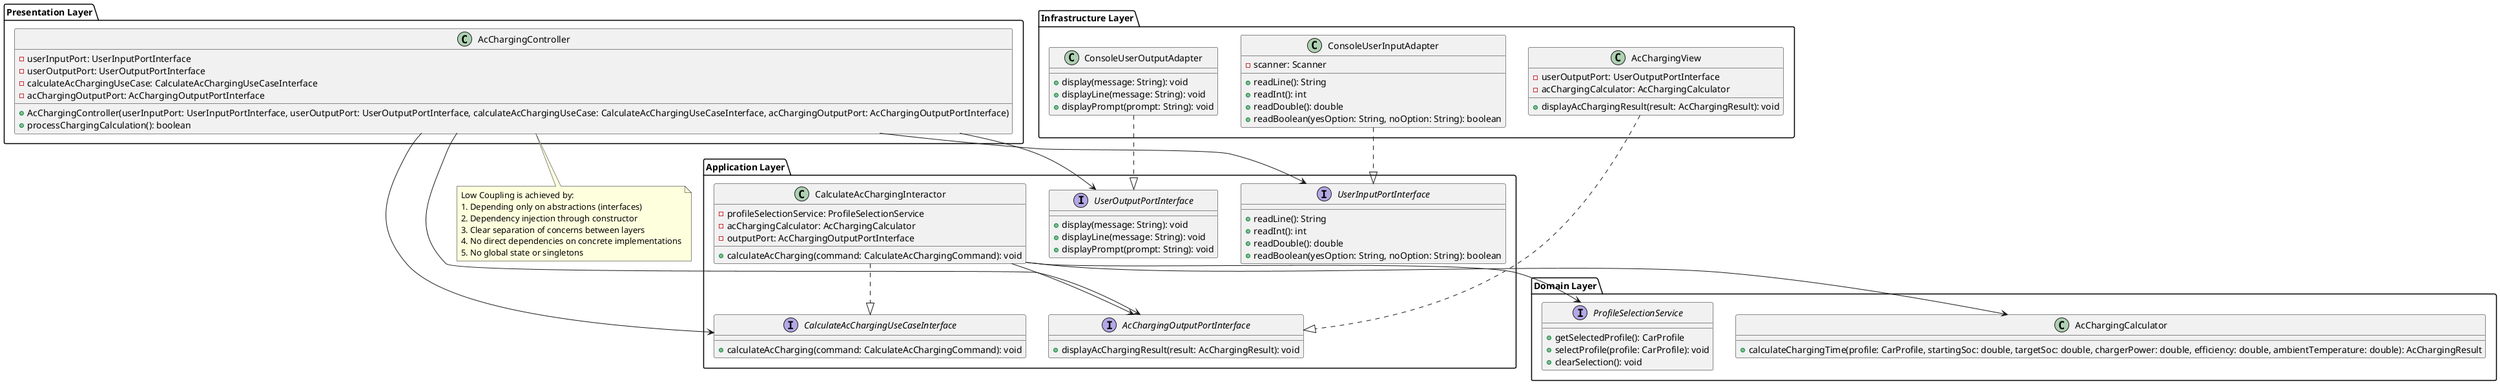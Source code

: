 @startuml GRASP_Low_Coupling

package "Presentation Layer" {
  class AcChargingController {
    -userInputPort: UserInputPortInterface
    -userOutputPort: UserOutputPortInterface
    -calculateAcChargingUseCase: CalculateAcChargingUseCaseInterface
    -acChargingOutputPort: AcChargingOutputPortInterface
    +AcChargingController(userInputPort: UserInputPortInterface, userOutputPort: UserOutputPortInterface, calculateAcChargingUseCase: CalculateAcChargingUseCaseInterface, acChargingOutputPort: AcChargingOutputPortInterface)
    +processChargingCalculation(): boolean
  }
}

package "Application Layer" {
  interface UserInputPortInterface {
    +readLine(): String
    +readInt(): int
    +readDouble(): double
    +readBoolean(yesOption: String, noOption: String): boolean
  }
  
  interface UserOutputPortInterface {
    +display(message: String): void
    +displayLine(message: String): void
    +displayPrompt(prompt: String): void
  }
  
  interface CalculateAcChargingUseCaseInterface {
    +calculateAcCharging(command: CalculateAcChargingCommand): void
  }
  
  interface AcChargingOutputPortInterface {
    +displayAcChargingResult(result: AcChargingResult): void
  }
  
  class CalculateAcChargingInteractor {
    -profileSelectionService: ProfileSelectionService
    -acChargingCalculator: AcChargingCalculator
    -outputPort: AcChargingOutputPortInterface
    +calculateAcCharging(command: CalculateAcChargingCommand): void
  }
}

package "Infrastructure Layer" {
  class ConsoleUserInputAdapter {
    -scanner: Scanner
    +readLine(): String
    +readInt(): int
    +readDouble(): double
    +readBoolean(yesOption: String, noOption: String): boolean
  }
  
  class ConsoleUserOutputAdapter {
    +display(message: String): void
    +displayLine(message: String): void
    +displayPrompt(prompt: String): void
  }
  
  class AcChargingView {
    -userOutputPort: UserOutputPortInterface
    -acChargingCalculator: AcChargingCalculator
    +displayAcChargingResult(result: AcChargingResult): void
  }
}

package "Domain Layer" {
  class AcChargingCalculator {
    +calculateChargingTime(profile: CarProfile, startingSoc: double, targetSoc: double, chargerPower: double, efficiency: double, ambientTemperature: double): AcChargingResult
  }
  
  interface ProfileSelectionService {
    +getSelectedProfile(): CarProfile
    +selectProfile(profile: CarProfile): void
    +clearSelection(): void
  }
}

' Dependencies
AcChargingController --> UserInputPortInterface
AcChargingController --> UserOutputPortInterface
AcChargingController --> CalculateAcChargingUseCaseInterface
AcChargingController --> AcChargingOutputPortInterface

ConsoleUserInputAdapter ..|> UserInputPortInterface
ConsoleUserOutputAdapter ..|> UserOutputPortInterface
CalculateAcChargingInteractor ..|> CalculateAcChargingUseCaseInterface
AcChargingView ..|> AcChargingOutputPortInterface

CalculateAcChargingInteractor --> ProfileSelectionService
CalculateAcChargingInteractor --> AcChargingCalculator
CalculateAcChargingInteractor --> AcChargingOutputPortInterface

' Note explaining low coupling
note "Low Coupling is achieved by:\n1. Depending only on abstractions (interfaces)\n2. Dependency injection through constructor\n3. Clear separation of concerns between layers\n4. No direct dependencies on concrete implementations\n5. No global state or singletons" as N1

AcChargingController .. N1

@enduml 